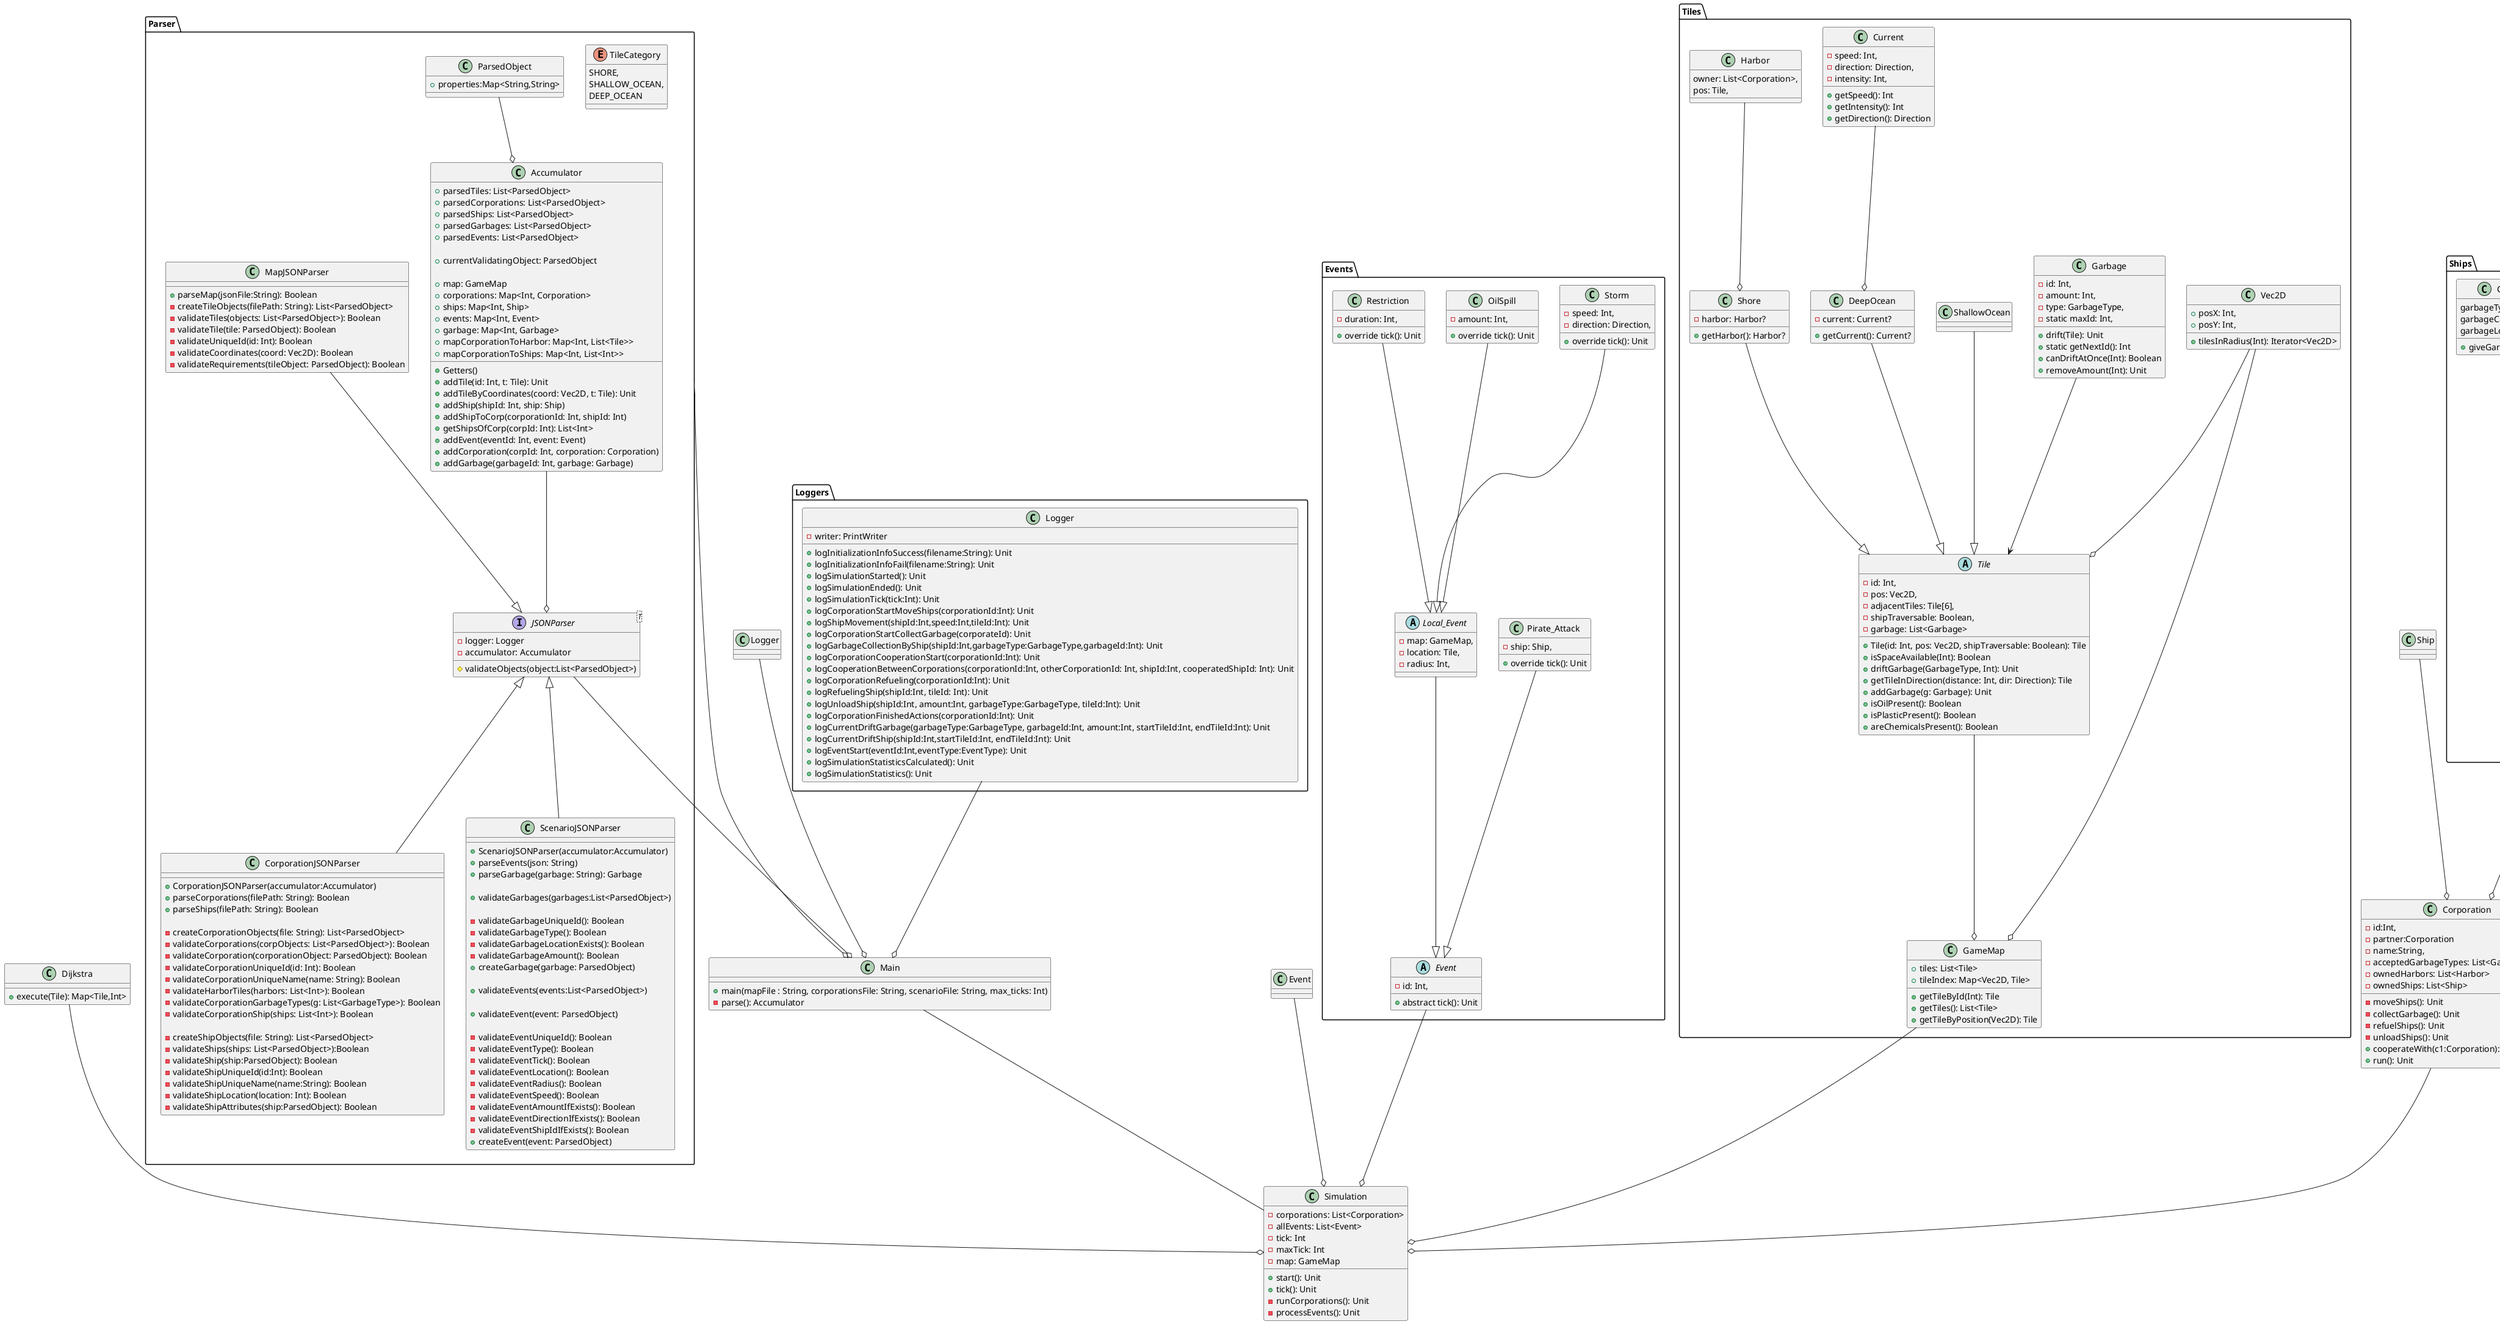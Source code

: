 @startuml
'General
package GeneralEnums{
  enum Direction{
    D0,
    D60,
    D120,
    D180,
    D240,
    D300
  }
  enum GarbageType{
    OIL,
    PLASTIC,
    CHEMICALS
  }
}
class Corporation {
  - id:Int,
  - partner:Corporation
  - name:String,
  - acceptedGarbageTypes: List<GarbageType>
  - ownedHarbors: List<Harbor>
  - ownedShips: List<Ship>
  -moveShips(): Unit
  -collectGarbage(): Unit
  -refuelShips(): Unit
  -unloadShips(): Unit
  +cooperateWith(c1:Corporation): Unit
  +run(): Unit
}
class Dijkstra{
  + execute(Tile): Map<Tile,Int>
}

Dijkstra --o Simulation



Main o-- Parser
Event --o Simulation
Ship --o Corporation
Tile --o GameMap
Logger --o Main


class Main {
 + main(mapFile : String, corporationsFile: String, scenarioFile: String, max_ticks: Int)
 - parse(): Accumulator
}
Main -- Simulation
class GameMap {
  + tiles: List<Tile>
  + tileIndex: Map<Vec2D, Tile>
  + getTileById(Int): Tile
  + getTiles(): List<Tile>
  + getTileByPosition(Vec2D): Tile
  + getTilesByInstance(instanceOf(Tile))
}

Events.Event --o Simulation
Ships.Ship --o Corporation
Tiles.Tile --o Tiles.GameMap
Loggers.Logger --o Main
Parser.JSONParser --o Main
Tiles.Vec2D --o Tiles.GameMap
Tiles.Vec2D --o Tiles.Tile




class Simulation {
  - corporations: List<Corporation>
  - allEvents: List<Event>
  - tick: Int
  - maxTick: Int
  - map: GameMap
  + start(): Unit
  + tick(): Unit
  - runCorporations(): Unit
  - processEvents(): Unit
}
Corporation --o Simulation
Tiles.GameMap --o Simulation
package Events{
  abstract class Event {
    - id: Int,
    + abstract tick(): Unit
  }
  Pirate_Attack --|> Event
  class Pirate_Attack {
    - ship: Ship,
    + override tick(): Unit
  }
  Local_Event --|> Event
  abstract class Local_Event {
    - map: GameMap,
    - location: Tile,
    - radius: Int,
  }
  Storm --|> Local_Event
  class Storm {
    - speed: Int,
    - direction: Direction,
    + override tick(): Unit
  }
  OilSpill --|> Local_Event
  class OilSpill {
    - amount: Int,
    + override tick(): Unit
  }
  Restriction --|> Local_Event
  class Restriction {
    - duration: Int,
    + override tick(): Unit
  }
}
package Parser {
  enum TileCategory {
    SHORE,
    SHALLOW_OCEAN,
    DEEP_OCEAN
  }
  class ParsedObject {
    + properties:Map<String,String>
  }
  interface JSONParser<T>{
    - logger: Logger
    - accumulator: Accumulator
    # validateObjects(object:List<ParsedObject>)
  }

  MapJSONParser --|> JSONParser


  class MapJSONParser {
    + parseMap(jsonFile:String): Boolean
    - createTileObjects(filePath: String): List<ParsedObject>
    - validateTiles(objects: List<ParsedObject>): Boolean
    - validateTile(tile: ParsedObject): Boolean
    - validateUniqueId(id: Int): Boolean
    - validateCoordinates(coord: Vec2D): Boolean
    - validateRequirements(tileObject: ParsedObject): Boolean
  }

  class CorporationJSONParser{
'    -map: GameMap
'    -corporations: List<Corporation>
'    -ships: Map<Int, Ship>
'    -mapCorporationToHarbor: Map<Int, List<Tile>>
'    -currentObject: ParsedObject
'    -mapCorporationToShips: Map<Int, List<Int>>


    +CorporationJSONParser(accumulator:Accumulator)
    +parseCorporations(filePath: String): Boolean
    +parseShips(filePath: String): Boolean

    - createCorporationObjects(file: String): List<ParsedObject>
    -validateCorporations(corpObjects: List<ParsedObject>): Boolean
    -validateCorporation(corporationObject: ParsedObject): Boolean
    -validateCorporationUniqueId(id: Int): Boolean
    -validateCorporationUniqueName(name: String): Boolean
    -validateHarborTiles(harbors: List<Int>): Boolean
    -validateCorporationGarbageTypes(g: List<GarbageType>): Boolean
    -validateCorporationShip(ships: List<Int>): Boolean

    - createShipObjects(file: String): List<ParsedObject>
    - validateShips(ships: List<ParsedObject>):Boolean
    - validateShip(ship:ParsedObject): Boolean
    - validateShipUniqueId(id:Int): Boolean
    - validateShipUniqueName(name:String): Boolean
    - validateShipLocation(location: Int): Boolean
    - validateShipAttributes(ship:ParsedObject): Boolean
  }

  class ScenarioJSONParser{
    + ScenarioJSONParser(accumulator:Accumulator)
    + parseEvents(json: String)
    + parseGarbage(garbage: String): Garbage

    + validateGarbages(garbages:List<ParsedObject>)

    - validateGarbageUniqueId(): Boolean
    - validateGarbageType(): Boolean
    - validateGarbageLocationExists(): Boolean
    - validateGarbageAmount(): Boolean
    + createGarbage(garbage: ParsedObject)

    + validateEvents(events:List<ParsedObject>)

    + validateEvent(event: ParsedObject)

    - validateEventUniqueId(): Boolean
    - validateEventType(): Boolean
    - validateEventTick(): Boolean
    - validateEventLocation(): Boolean
    - validateEventRadius(): Boolean
    - validateEventSpeed(): Boolean
    - validateEventAmountIfExists(): Boolean
    - validateEventDirectionIfExists(): Boolean
    - validateEventShipIdIfExists(): Boolean
    + createEvent(event: ParsedObject)
  }

  JSONParser <|-- CorporationJSONParser
  JSONParser <|-- ScenarioJSONParser
  Accumulator --o JSONParser
  ParsedObject --o Accumulator
  class Accumulator {

    +parsedTiles: List<ParsedObject>
    +parsedCorporations: List<ParsedObject>
    +parsedShips: List<ParsedObject>
    +parsedGarbages: List<ParsedObject>
    +parsedEvents: List<ParsedObject>

    +currentValidatingObject: ParsedObject

    +map: GameMap
    +corporations: Map<Int, Corporation>
    +ships: Map<Int, Ship>
    +events: Map<Int, Event>
    +garbage: Map<Int, Garbage>
    +mapCorporationToHarbor: Map<Int, List<Tile>>
    +mapCorporationToShips: Map<Int, List<Int>>
    +Getters()
    +addTile(id: Int, t: Tile): Unit
    +addTileByCoordinates(coord: Vec2D, t: Tile): Unit
    +addShip(shipId: Int, ship: Ship)
    +addShipToCorp(corporationId: Int, shipId: Int)
    +getShipsOfCorp(corpId: Int): List<Int>
    +addEvent(eventId: Int, event: Event)
    +addCorporation(corpId: Int, corporation: Corporation)
    +addGarbage(garbageId: Int, garbage: Garbage)

  }
}


package Tiles{
class Vec2D{
  + posX: Int,
  + posY: Int,
  + tilesInRadius(Int): Iterator<Vec2D>
}

class GameMap {
  + tiles: List<Tile>
  + tileIndex: Map<Vec2D, Tile>
  + getTileById(Int): Tile
  + getTiles(): List<Tile>
  + getTileByPosition(Vec2D): Tile
}

  abstract class Tile{
    - id: Int,
    - pos: Vec2D,
    - adjacentTiles: Tile[6],
    - shipTraversable: Boolean,
    - garbage: List<Garbage>
    +Tile(id: Int, pos: Vec2D, shipTraversable: Boolean): Tile
    + isSpaceAvailable(Int): Boolean
    + driftGarbage(GarbageType, Int): Unit
    + getTileInDirection(distance: Int, dir: Direction): Tile
    + addGarbage(g: Garbage): Unit
    + isOilPresent(): Boolean
    + isPlasticPresent(): Boolean
    + areChemicalsPresent(): Boolean
  }


  class Garbage {
    -id: Int,
    -amount: Int,
    -type: GarbageType,
    -static maxId: Int,
    +drift(Tile): Unit
    +static getNextId(): Int
    +canDriftAtOnce(Int): Boolean
    +removeAmount(Int): Unit
  }

  Garbage --> Tile

  Shore --|> Tile
  DeepOcean --|> Tile
  ShallowOcean --|> Tile

  class Current {
    - speed: Int,
    - direction: Direction,
    - intensity: Int,
    + getSpeed(): Int
    + getIntensity(): Int
    + getDirection(): Direction
  }
  class Shore{
    - harbor: Harbor?
    + getHarbor(): Harbor?
  }
  class ShallowOcean{}
  class DeepOcean{
    - current: Current?
    + getCurrent(): Current?
  }

class Harbor {
  owner: List<Corporation>,
  pos: Tile,
}
Harbor --o Shore
Current --o DeepOcean
}
'Ships
package Ships{
  abstract class Ship {
    - id: Int,
    - name: String,
    - owner: Corporation,
    - pos: Tile,
    - dir: Direction,
    - maxVelocity: Int,
    - acceleration: Int,
    - fuelCapacity: Int,
    - fuelConsumption: Int,
    - visibleRange: Int,
    - destinationTile: Tile,
    + setDestinationTile(Tile): Unit
    + refuel(): Unit
    + getTilesWithGarbageInFoV(): List<Tile>
    + drift(): Unit
    + setTile(Tile): Unit
  }

  ScoutingShip --|> Ship
  CoordinatingShip --|> Ship
  CollectingShip --|> Ship

  class ScoutingShip{
  }
  class CoordinatingShip{
  }
  class CollectingShip{
    garbageType: GarbageType
    garbageCapacity: Int,
    garbageLoad: Int,
    + giveGarbage(): Unit
  }
}
package Loggers{
  class Logger{
'  - writer: PrintWriter = new PrintWriter(System.out)
    - writer: PrintWriter
    + logInitializationInfoSuccess(filename:String): Unit
    + logInitializationInfoFail(filename:String): Unit
    + logSimulationStarted(): Unit
    + logSimulationEnded(): Unit
    + logSimulationTick(tick:Int): Unit
    + logCorporationStartMoveShips(corporationId:Int): Unit
    + logShipMovement(shipId:Int,speed:Int,tileId:Int): Unit
    + logCorporationStartCollectGarbage(corporateId): Unit
    + logGarbageCollectionByShip(shipId:Int,garbageType:GarbageType,garbageId:Int): Unit
    + logCorporationCooperationStart(corporationId:Int): Unit
    + logCooperationBetweenCorporations(corporationId:Int, otherCorporationId: Int, shipId:Int, cooperatedShipId: Int): Unit
    + logCorporationRefueling(corporationId:Int): Unit
    + logRefuelingShip(shipId:Int, tileId: Int): Unit
    + logUnloadShip(shipId:Int, amount:Int, garbageType:GarbageType, tileId:Int): Unit
    + logCorporationFinishedActions(corporationId:Int): Unit
    + logCurrentDriftGarbage(garbageType:GarbageType, garbageId:Int, amount:Int, startTileId:Int, endTileId:Int): Unit
    + logCurrentDriftShip(shipId:Int,startTileId:Int, endTileId:Int): Unit
    + logEventStart(eventId:Int,eventType:EventType): Unit
    + logSimulationStatisticsCalculated(): Unit
    + logSimulationStatistics(): Unit
  }
}
@enduml